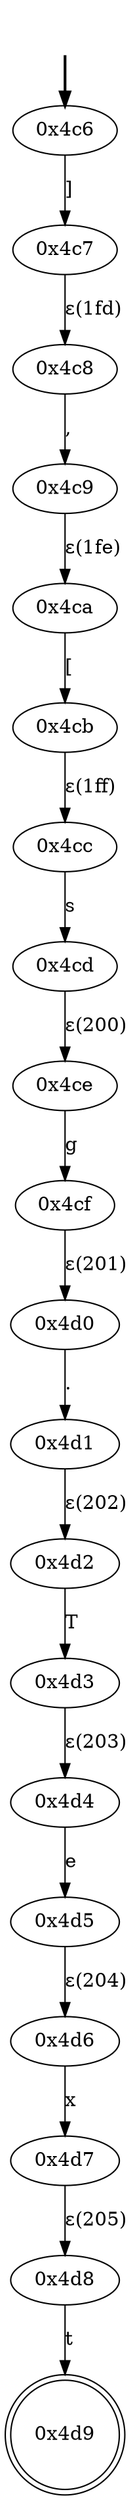 digraph {
	fake [style=invisible]
	"0x4c6" [root=true]
	"0x4c7"
	"0x4c8"
	"0x4c9"
	"0x4ca"
	"0x4cb"
	"0x4cc"
	"0x4cd"
	"0x4ce"
	"0x4cf"
	"0x4d0"
	"0x4d1"
	"0x4d2"
	"0x4d3"
	"0x4d4"
	"0x4d5"
	"0x4d6"
	"0x4d7"
	"0x4d8"
	"0x4d9" [shape=doublecircle]
	fake -> "0x4c6" [style=bold]
	"0x4c6" -> "0x4c7" [label="]"]
	"0x4c8" -> "0x4c9" [label=","]
	"0x4c7" -> "0x4c8" [label="ε(1fd)"]
	"0x4ca" -> "0x4cb" [label="["]
	"0x4c9" -> "0x4ca" [label="ε(1fe)"]
	"0x4cc" -> "0x4cd" [label=s]
	"0x4cb" -> "0x4cc" [label="ε(1ff)"]
	"0x4ce" -> "0x4cf" [label=g]
	"0x4cd" -> "0x4ce" [label="ε(200)"]
	"0x4d0" -> "0x4d1" [label="."]
	"0x4cf" -> "0x4d0" [label="ε(201)"]
	"0x4d2" -> "0x4d3" [label=T]
	"0x4d1" -> "0x4d2" [label="ε(202)"]
	"0x4d4" -> "0x4d5" [label=e]
	"0x4d3" -> "0x4d4" [label="ε(203)"]
	"0x4d6" -> "0x4d7" [label=x]
	"0x4d5" -> "0x4d6" [label="ε(204)"]
	"0x4d8" -> "0x4d9" [label=t]
	"0x4d7" -> "0x4d8" [label="ε(205)"]
}
